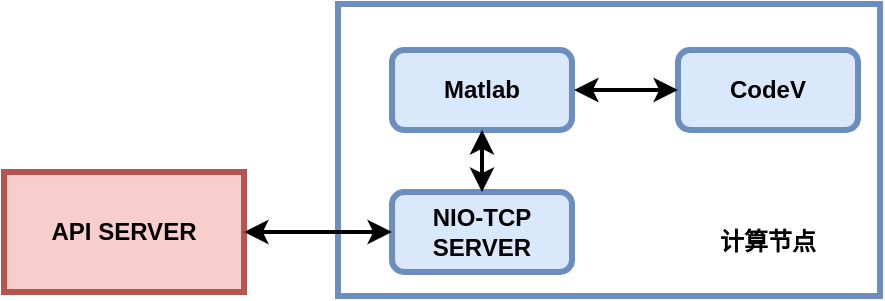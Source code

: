 <mxfile version="14.8.2" type="github"><diagram id="WEavagxoX7mWQo-rN5Ej" name="Page-1"><mxGraphModel dx="1102" dy="582" grid="0" gridSize="10" guides="1" tooltips="1" connect="1" arrows="1" fold="1" page="1" pageScale="1" pageWidth="827" pageHeight="1169" math="0" shadow="0"><root><mxCell id="0"/><mxCell id="1" parent="0"/><mxCell id="meVRYA2Hp27yC9P9ZgB7-4" value="" style="rounded=0;whiteSpace=wrap;html=1;strokeColor=#6c8ebf;fillColor=none;strokeWidth=3;" parent="1" vertex="1"><mxGeometry x="517" y="151" width="271" height="146" as="geometry"/></mxCell><mxCell id="meVRYA2Hp27yC9P9ZgB7-5" value="&lt;b&gt;Matlab&lt;/b&gt;" style="rounded=1;whiteSpace=wrap;html=1;strokeColor=#6c8ebf;fillColor=#dae8fc;strokeWidth=3;" parent="1" vertex="1"><mxGeometry x="544" y="174" width="90" height="40" as="geometry"/></mxCell><mxCell id="meVRYA2Hp27yC9P9ZgB7-6" value="&lt;b&gt;CodeV&lt;/b&gt;" style="rounded=1;whiteSpace=wrap;html=1;strokeColor=#6c8ebf;fillColor=#dae8fc;strokeWidth=3;" parent="1" vertex="1"><mxGeometry x="687" y="174" width="90" height="40" as="geometry"/></mxCell><mxCell id="meVRYA2Hp27yC9P9ZgB7-13" value="&lt;b&gt;计算节点&lt;/b&gt;" style="text;html=1;strokeColor=none;fillColor=none;align=center;verticalAlign=middle;whiteSpace=wrap;rounded=0;" parent="1" vertex="1"><mxGeometry x="692" y="260" width="80" height="20" as="geometry"/></mxCell><mxCell id="o9RBvqY0IK7Hup1_Eu2t-1" value="&lt;b&gt;API SERVER&lt;/b&gt;" style="rounded=0;whiteSpace=wrap;html=1;fillColor=#f8cecc;strokeColor=#b85450;strokeWidth=3;" vertex="1" parent="1"><mxGeometry x="350" y="235" width="120" height="60" as="geometry"/></mxCell><mxCell id="o9RBvqY0IK7Hup1_Eu2t-2" value="&lt;b&gt;NIO-TCP&lt;br&gt;SERVER&lt;/b&gt;" style="rounded=1;whiteSpace=wrap;html=1;strokeColor=#6c8ebf;fillColor=#dae8fc;strokeWidth=3;" vertex="1" parent="1"><mxGeometry x="544" y="245" width="90" height="40" as="geometry"/></mxCell><mxCell id="o9RBvqY0IK7Hup1_Eu2t-4" value="" style="endArrow=classic;startArrow=classic;html=1;exitX=1;exitY=0.5;exitDx=0;exitDy=0;strokeWidth=2;entryX=0;entryY=0.5;entryDx=0;entryDy=0;" edge="1" parent="1" source="o9RBvqY0IK7Hup1_Eu2t-1" target="o9RBvqY0IK7Hup1_Eu2t-2"><mxGeometry width="50" height="50" relative="1" as="geometry"><mxPoint x="423" y="340" as="sourcePoint"/><mxPoint x="623" y="215" as="targetPoint"/></mxGeometry></mxCell><mxCell id="o9RBvqY0IK7Hup1_Eu2t-6" value="" style="endArrow=classic;startArrow=classic;html=1;exitX=0.5;exitY=1;exitDx=0;exitDy=0;strokeWidth=2;entryX=0.5;entryY=0;entryDx=0;entryDy=0;" edge="1" parent="1" source="meVRYA2Hp27yC9P9ZgB7-5" target="o9RBvqY0IK7Hup1_Eu2t-2"><mxGeometry width="50" height="50" relative="1" as="geometry"><mxPoint x="410" y="214" as="sourcePoint"/><mxPoint x="554" y="275" as="targetPoint"/></mxGeometry></mxCell><mxCell id="o9RBvqY0IK7Hup1_Eu2t-7" value="" style="endArrow=classic;startArrow=classic;html=1;exitX=0;exitY=0.5;exitDx=0;exitDy=0;strokeWidth=2;" edge="1" parent="1" source="meVRYA2Hp27yC9P9ZgB7-6"><mxGeometry width="50" height="50" relative="1" as="geometry"><mxPoint x="599" y="224" as="sourcePoint"/><mxPoint x="635" y="194" as="targetPoint"/></mxGeometry></mxCell></root></mxGraphModel></diagram></mxfile>